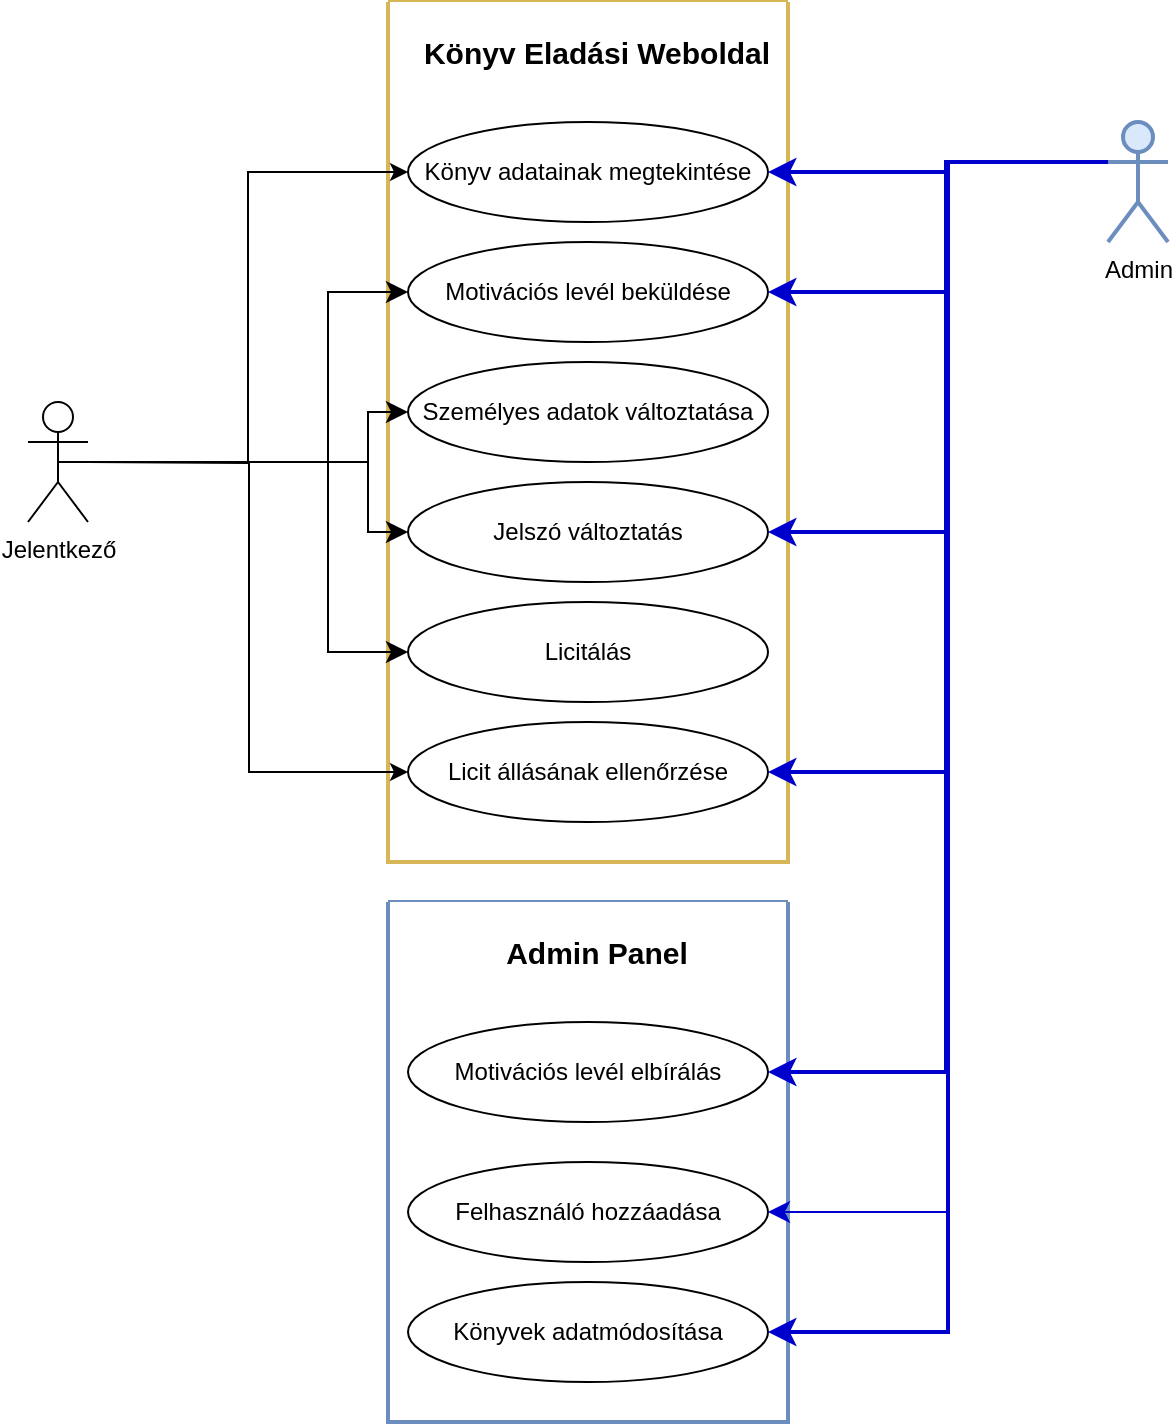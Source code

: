 <mxfile version="24.7.1" type="device">
  <diagram name="1 oldal" id="phwvdFyXcnoSsF2yCBpD">
    <mxGraphModel dx="1674" dy="788" grid="0" gridSize="10" guides="1" tooltips="1" connect="1" arrows="1" fold="1" page="0" pageScale="1" pageWidth="827" pageHeight="1169" math="0" shadow="0">
      <root>
        <mxCell id="0" />
        <mxCell id="1" parent="0" />
        <mxCell id="wTbg9pwJvlTYBtOYryJU-1" value="" style="swimlane;startSize=0;fontFamily=Tahoma;fillColor=#fff2cc;strokeColor=#d6b656;swimlaneFillColor=default;strokeWidth=2;" vertex="1" parent="1">
          <mxGeometry x="310" y="120" width="200" height="430" as="geometry" />
        </mxCell>
        <mxCell id="wTbg9pwJvlTYBtOYryJU-2" value="&lt;b&gt;&lt;font style=&quot;font-size: 15px;&quot;&gt;Könyv Eladási Weboldal&lt;/font&gt;&lt;/b&gt;" style="text;html=1;align=center;verticalAlign=middle;resizable=0;points=[];autosize=1;strokeColor=none;fillColor=none;" vertex="1" parent="wTbg9pwJvlTYBtOYryJU-1">
          <mxGeometry x="4" y="10" width="200" height="30" as="geometry" />
        </mxCell>
        <mxCell id="wTbg9pwJvlTYBtOYryJU-3" value="Könyv adatainak megtekintése" style="ellipse;whiteSpace=wrap;html=1;" vertex="1" parent="wTbg9pwJvlTYBtOYryJU-1">
          <mxGeometry x="10" y="60" width="180" height="50" as="geometry" />
        </mxCell>
        <mxCell id="wTbg9pwJvlTYBtOYryJU-4" value="Motivációs levél beküldése" style="ellipse;whiteSpace=wrap;html=1;" vertex="1" parent="wTbg9pwJvlTYBtOYryJU-1">
          <mxGeometry x="10" y="120" width="180" height="50" as="geometry" />
        </mxCell>
        <mxCell id="wTbg9pwJvlTYBtOYryJU-5" value="Személyes adatok változtatása" style="ellipse;whiteSpace=wrap;html=1;" vertex="1" parent="wTbg9pwJvlTYBtOYryJU-1">
          <mxGeometry x="10" y="180" width="180" height="50" as="geometry" />
        </mxCell>
        <mxCell id="wTbg9pwJvlTYBtOYryJU-6" value="Jelszó változtatás" style="ellipse;whiteSpace=wrap;html=1;" vertex="1" parent="wTbg9pwJvlTYBtOYryJU-1">
          <mxGeometry x="10" y="240" width="180" height="50" as="geometry" />
        </mxCell>
        <mxCell id="wTbg9pwJvlTYBtOYryJU-7" value="Licitálás" style="ellipse;whiteSpace=wrap;html=1;" vertex="1" parent="wTbg9pwJvlTYBtOYryJU-1">
          <mxGeometry x="10" y="300" width="180" height="50" as="geometry" />
        </mxCell>
        <mxCell id="wTbg9pwJvlTYBtOYryJU-8" value="Licit állásának ellenőrzése" style="ellipse;whiteSpace=wrap;html=1;" vertex="1" parent="wTbg9pwJvlTYBtOYryJU-1">
          <mxGeometry x="10" y="360" width="180" height="50" as="geometry" />
        </mxCell>
        <mxCell id="wTbg9pwJvlTYBtOYryJU-9" style="edgeStyle=orthogonalEdgeStyle;rounded=0;orthogonalLoop=1;jettySize=auto;html=1;entryX=0;entryY=0.5;entryDx=0;entryDy=0;exitX=0.5;exitY=0.5;exitDx=0;exitDy=0;exitPerimeter=0;" edge="1" parent="1" source="wTbg9pwJvlTYBtOYryJU-10" target="wTbg9pwJvlTYBtOYryJU-3">
          <mxGeometry relative="1" as="geometry">
            <mxPoint x="160" y="350" as="sourcePoint" />
          </mxGeometry>
        </mxCell>
        <mxCell id="wTbg9pwJvlTYBtOYryJU-10" value="Jelentkező" style="shape=umlActor;verticalLabelPosition=bottom;verticalAlign=top;html=1;outlineConnect=0;" vertex="1" parent="1">
          <mxGeometry x="130" y="320" width="30" height="60" as="geometry" />
        </mxCell>
        <mxCell id="wTbg9pwJvlTYBtOYryJU-11" value="Admin" style="shape=umlActor;verticalLabelPosition=bottom;verticalAlign=top;html=1;outlineConnect=0;strokeWidth=2;fillColor=#dae8fc;strokeColor=#6c8ebf;" vertex="1" parent="1">
          <mxGeometry x="670" y="180" width="30" height="60" as="geometry" />
        </mxCell>
        <mxCell id="wTbg9pwJvlTYBtOYryJU-14" value="" style="swimlane;startSize=0;fontFamily=Tahoma;swimlaneFillColor=default;fillColor=#dae8fc;strokeColor=#6c8ebf;strokeWidth=2;" vertex="1" parent="1">
          <mxGeometry x="310" y="570" width="200" height="260" as="geometry" />
        </mxCell>
        <mxCell id="wTbg9pwJvlTYBtOYryJU-15" value="&lt;b&gt;&lt;font style=&quot;font-size: 15px;&quot;&gt;Admin Panel&lt;/font&gt;&lt;/b&gt;" style="text;html=1;align=center;verticalAlign=middle;resizable=0;points=[];autosize=1;strokeColor=none;fillColor=none;" vertex="1" parent="wTbg9pwJvlTYBtOYryJU-14">
          <mxGeometry x="49" y="10" width="110" height="30" as="geometry" />
        </mxCell>
        <mxCell id="wTbg9pwJvlTYBtOYryJU-16" value="Motivációs levél elbírálás" style="ellipse;whiteSpace=wrap;html=1;" vertex="1" parent="wTbg9pwJvlTYBtOYryJU-14">
          <mxGeometry x="10" y="60" width="180" height="50" as="geometry" />
        </mxCell>
        <mxCell id="wTbg9pwJvlTYBtOYryJU-17" value="Felhasználó hozzáadása" style="ellipse;whiteSpace=wrap;html=1;" vertex="1" parent="wTbg9pwJvlTYBtOYryJU-14">
          <mxGeometry x="10" y="130" width="180" height="50" as="geometry" />
        </mxCell>
        <mxCell id="wTbg9pwJvlTYBtOYryJU-18" value="Könyvek adatmódosítása" style="ellipse;whiteSpace=wrap;html=1;" vertex="1" parent="wTbg9pwJvlTYBtOYryJU-14">
          <mxGeometry x="10" y="190" width="180" height="50" as="geometry" />
        </mxCell>
        <mxCell id="wTbg9pwJvlTYBtOYryJU-19" value="" style="edgeStyle=elbowEdgeStyle;elbow=horizontal;endArrow=classic;html=1;curved=0;rounded=0;endSize=8;startSize=8;entryX=0;entryY=0.5;entryDx=0;entryDy=0;" edge="1" parent="1" target="wTbg9pwJvlTYBtOYryJU-4">
          <mxGeometry width="50" height="50" relative="1" as="geometry">
            <mxPoint x="240" y="350" as="sourcePoint" />
            <mxPoint x="290" y="300" as="targetPoint" />
          </mxGeometry>
        </mxCell>
        <mxCell id="wTbg9pwJvlTYBtOYryJU-20" value="" style="edgeStyle=elbowEdgeStyle;elbow=horizontal;endArrow=classic;html=1;curved=0;rounded=0;endSize=8;startSize=8;entryX=0;entryY=0.5;entryDx=0;entryDy=0;" edge="1" parent="1" target="wTbg9pwJvlTYBtOYryJU-5">
          <mxGeometry width="50" height="50" relative="1" as="geometry">
            <mxPoint x="280" y="350" as="sourcePoint" />
            <mxPoint x="330" y="275" as="targetPoint" />
          </mxGeometry>
        </mxCell>
        <mxCell id="wTbg9pwJvlTYBtOYryJU-21" value="" style="edgeStyle=elbowEdgeStyle;elbow=horizontal;endArrow=classic;html=1;curved=0;rounded=0;endSize=8;startSize=8;entryX=0;entryY=0.5;entryDx=0;entryDy=0;" edge="1" parent="1" target="wTbg9pwJvlTYBtOYryJU-6">
          <mxGeometry width="50" height="50" relative="1" as="geometry">
            <mxPoint x="280" y="350" as="sourcePoint" />
            <mxPoint x="330" y="335" as="targetPoint" />
          </mxGeometry>
        </mxCell>
        <mxCell id="wTbg9pwJvlTYBtOYryJU-22" value="" style="edgeStyle=elbowEdgeStyle;elbow=horizontal;endArrow=classic;html=1;curved=0;rounded=0;endSize=8;startSize=8;entryX=0;entryY=0.5;entryDx=0;entryDy=0;" edge="1" parent="1" target="wTbg9pwJvlTYBtOYryJU-7">
          <mxGeometry width="50" height="50" relative="1" as="geometry">
            <mxPoint x="280" y="350" as="sourcePoint" />
            <mxPoint x="330" y="275" as="targetPoint" />
            <Array as="points">
              <mxPoint x="280" y="400" />
            </Array>
          </mxGeometry>
        </mxCell>
        <mxCell id="wTbg9pwJvlTYBtOYryJU-23" value="" style="edgeStyle=elbowEdgeStyle;elbow=horizontal;endArrow=classic;html=1;curved=0;rounded=0;endSize=8;startSize=8;exitX=0;exitY=0.333;exitDx=0;exitDy=0;exitPerimeter=0;entryX=1;entryY=0.5;entryDx=0;entryDy=0;strokeColor=#0000CC;strokeWidth=2;" edge="1" parent="1" source="wTbg9pwJvlTYBtOYryJU-11" target="wTbg9pwJvlTYBtOYryJU-3">
          <mxGeometry width="50" height="50" relative="1" as="geometry">
            <mxPoint x="390" y="500" as="sourcePoint" />
            <mxPoint x="440" y="450" as="targetPoint" />
            <Array as="points">
              <mxPoint x="590" y="210" />
            </Array>
          </mxGeometry>
        </mxCell>
        <mxCell id="wTbg9pwJvlTYBtOYryJU-24" value="" style="edgeStyle=elbowEdgeStyle;elbow=horizontal;endArrow=classic;html=1;curved=0;rounded=0;endSize=8;startSize=8;entryX=1;entryY=0.5;entryDx=0;entryDy=0;strokeColor=#0000CC;strokeWidth=2;" edge="1" parent="1" target="wTbg9pwJvlTYBtOYryJU-4">
          <mxGeometry width="50" height="50" relative="1" as="geometry">
            <mxPoint x="590" y="200" as="sourcePoint" />
            <mxPoint x="510" y="215" as="targetPoint" />
            <Array as="points">
              <mxPoint x="590" y="230" />
              <mxPoint x="590" y="250" />
            </Array>
          </mxGeometry>
        </mxCell>
        <mxCell id="wTbg9pwJvlTYBtOYryJU-25" value="" style="edgeStyle=elbowEdgeStyle;elbow=horizontal;endArrow=classic;html=1;curved=0;rounded=0;endSize=8;startSize=8;entryX=1;entryY=0.5;entryDx=0;entryDy=0;exitX=0;exitY=0.333;exitDx=0;exitDy=0;exitPerimeter=0;strokeColor=#0000CC;strokeWidth=2;" edge="1" parent="1" source="wTbg9pwJvlTYBtOYryJU-11" target="wTbg9pwJvlTYBtOYryJU-6">
          <mxGeometry width="50" height="50" relative="1" as="geometry">
            <mxPoint x="680" y="210" as="sourcePoint" />
            <mxPoint x="510" y="335" as="targetPoint" />
            <Array as="points">
              <mxPoint x="590" y="300" />
            </Array>
          </mxGeometry>
        </mxCell>
        <mxCell id="wTbg9pwJvlTYBtOYryJU-26" value="" style="edgeStyle=elbowEdgeStyle;elbow=horizontal;endArrow=classic;html=1;curved=0;rounded=0;endSize=8;startSize=8;entryX=1;entryY=0.5;entryDx=0;entryDy=0;exitX=0;exitY=0.333;exitDx=0;exitDy=0;exitPerimeter=0;strokeColor=#0000CC;" edge="1" parent="1" source="wTbg9pwJvlTYBtOYryJU-11" target="wTbg9pwJvlTYBtOYryJU-17">
          <mxGeometry width="50" height="50" relative="1" as="geometry">
            <mxPoint x="680" y="210" as="sourcePoint" />
            <mxPoint x="510" y="395" as="targetPoint" />
            <Array as="points">
              <mxPoint x="590" y="430" />
            </Array>
          </mxGeometry>
        </mxCell>
        <mxCell id="wTbg9pwJvlTYBtOYryJU-27" value="" style="edgeStyle=elbowEdgeStyle;elbow=horizontal;endArrow=classic;html=1;curved=0;rounded=0;endSize=8;startSize=8;entryX=1;entryY=0.5;entryDx=0;entryDy=0;exitX=0;exitY=0.333;exitDx=0;exitDy=0;exitPerimeter=0;strokeColor=#0000CC;strokeWidth=2;" edge="1" parent="1" source="wTbg9pwJvlTYBtOYryJU-11" target="wTbg9pwJvlTYBtOYryJU-18">
          <mxGeometry width="50" height="50" relative="1" as="geometry">
            <mxPoint x="680" y="210" as="sourcePoint" />
            <mxPoint x="510" y="665" as="targetPoint" />
            <Array as="points">
              <mxPoint x="590" y="460" />
            </Array>
          </mxGeometry>
        </mxCell>
        <mxCell id="wTbg9pwJvlTYBtOYryJU-28" style="edgeStyle=orthogonalEdgeStyle;rounded=0;orthogonalLoop=1;jettySize=auto;html=1;entryX=0;entryY=0.5;entryDx=0;entryDy=0;" edge="1" parent="1" target="wTbg9pwJvlTYBtOYryJU-8">
          <mxGeometry relative="1" as="geometry">
            <mxPoint x="160" y="350" as="sourcePoint" />
            <mxPoint x="330" y="215" as="targetPoint" />
          </mxGeometry>
        </mxCell>
        <mxCell id="wTbg9pwJvlTYBtOYryJU-29" value="" style="edgeStyle=elbowEdgeStyle;elbow=horizontal;endArrow=classic;html=1;curved=0;rounded=0;endSize=8;startSize=8;entryX=1;entryY=0.5;entryDx=0;entryDy=0;exitX=0;exitY=0.333;exitDx=0;exitDy=0;exitPerimeter=0;strokeColor=#0000CC;strokeWidth=2;" edge="1" parent="1" source="wTbg9pwJvlTYBtOYryJU-11" target="wTbg9pwJvlTYBtOYryJU-8">
          <mxGeometry width="50" height="50" relative="1" as="geometry">
            <mxPoint x="680" y="210" as="sourcePoint" />
            <mxPoint x="510" y="395" as="targetPoint" />
            <Array as="points">
              <mxPoint x="590" y="360" />
            </Array>
          </mxGeometry>
        </mxCell>
        <mxCell id="wTbg9pwJvlTYBtOYryJU-31" value="" style="edgeStyle=elbowEdgeStyle;elbow=horizontal;endArrow=classic;html=1;curved=0;rounded=0;endSize=8;startSize=8;entryX=1;entryY=0.5;entryDx=0;entryDy=0;exitX=0;exitY=0.333;exitDx=0;exitDy=0;exitPerimeter=0;strokeColor=#0000CC;strokeWidth=2;" edge="1" parent="1" source="wTbg9pwJvlTYBtOYryJU-11" target="wTbg9pwJvlTYBtOYryJU-16">
          <mxGeometry width="50" height="50" relative="1" as="geometry">
            <mxPoint x="680" y="210" as="sourcePoint" />
            <mxPoint x="510" y="515" as="targetPoint" />
            <Array as="points">
              <mxPoint x="589" y="430" />
            </Array>
          </mxGeometry>
        </mxCell>
      </root>
    </mxGraphModel>
  </diagram>
</mxfile>
